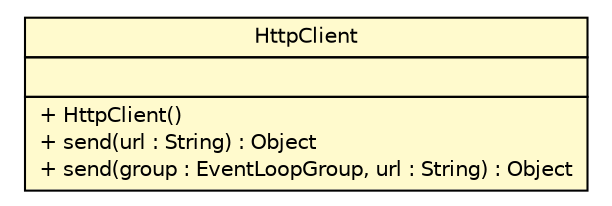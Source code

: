 #!/usr/local/bin/dot
#
# Class diagram 
# Generated by UMLGraph version R5_6 (http://www.umlgraph.org/)
#

digraph G {
	edge [fontname="Helvetica",fontsize=10,labelfontname="Helvetica",labelfontsize=10];
	node [fontname="Helvetica",fontsize=10,shape=plaintext];
	nodesep=0.25;
	ranksep=0.5;
	// com.xley.lfosc.http.client.HttpClient
	c861 [label=<<table title="com.xley.lfosc.http.client.HttpClient" border="0" cellborder="1" cellspacing="0" cellpadding="2" port="p" bgcolor="lemonChiffon" href="./HttpClient.html">
		<tr><td><table border="0" cellspacing="0" cellpadding="1">
<tr><td align="center" balign="center"> HttpClient </td></tr>
		</table></td></tr>
		<tr><td><table border="0" cellspacing="0" cellpadding="1">
<tr><td align="left" balign="left">  </td></tr>
		</table></td></tr>
		<tr><td><table border="0" cellspacing="0" cellpadding="1">
<tr><td align="left" balign="left"> + HttpClient() </td></tr>
<tr><td align="left" balign="left"> + send(url : String) : Object </td></tr>
<tr><td align="left" balign="left"> + send(group : EventLoopGroup, url : String) : Object </td></tr>
		</table></td></tr>
		</table>>, URL="./HttpClient.html", fontname="Helvetica", fontcolor="black", fontsize=10.0];
}

